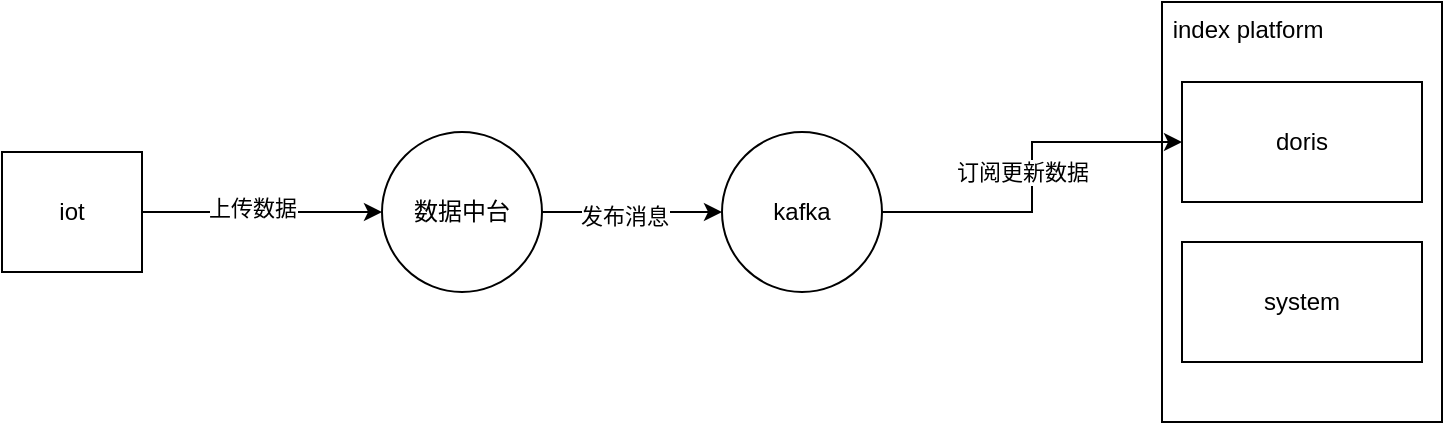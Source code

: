 <mxfile version="24.4.3" type="github">
  <diagram name="第 1 页" id="mlmDdOz77TS027HQn-Yh">
    <mxGraphModel dx="1434" dy="746" grid="1" gridSize="10" guides="1" tooltips="1" connect="1" arrows="1" fold="1" page="1" pageScale="1" pageWidth="827" pageHeight="1169" math="0" shadow="0">
      <root>
        <mxCell id="0" />
        <mxCell id="1" parent="0" />
        <mxCell id="seylh24Hap7znsJnbSdv-3" style="edgeStyle=orthogonalEdgeStyle;rounded=0;orthogonalLoop=1;jettySize=auto;html=1;exitX=1;exitY=0.5;exitDx=0;exitDy=0;entryX=0;entryY=0.5;entryDx=0;entryDy=0;" edge="1" parent="1" source="seylh24Hap7znsJnbSdv-1" target="seylh24Hap7znsJnbSdv-2">
          <mxGeometry relative="1" as="geometry" />
        </mxCell>
        <mxCell id="seylh24Hap7znsJnbSdv-4" value="上传数据" style="edgeLabel;html=1;align=center;verticalAlign=middle;resizable=0;points=[];" vertex="1" connectable="0" parent="seylh24Hap7znsJnbSdv-3">
          <mxGeometry x="-0.237" y="2" relative="1" as="geometry">
            <mxPoint x="9" as="offset" />
          </mxGeometry>
        </mxCell>
        <mxCell id="seylh24Hap7znsJnbSdv-1" value="iot" style="rounded=0;whiteSpace=wrap;html=1;" vertex="1" parent="1">
          <mxGeometry x="20" y="150" width="70" height="60" as="geometry" />
        </mxCell>
        <mxCell id="seylh24Hap7znsJnbSdv-12" style="edgeStyle=orthogonalEdgeStyle;rounded=0;orthogonalLoop=1;jettySize=auto;html=1;exitX=1;exitY=0.5;exitDx=0;exitDy=0;entryX=0;entryY=0.5;entryDx=0;entryDy=0;" edge="1" parent="1" source="seylh24Hap7znsJnbSdv-2" target="seylh24Hap7znsJnbSdv-6">
          <mxGeometry relative="1" as="geometry" />
        </mxCell>
        <mxCell id="seylh24Hap7znsJnbSdv-13" value="发布消息" style="edgeLabel;html=1;align=center;verticalAlign=middle;resizable=0;points=[];" vertex="1" connectable="0" parent="seylh24Hap7znsJnbSdv-12">
          <mxGeometry x="-0.089" y="-2" relative="1" as="geometry">
            <mxPoint as="offset" />
          </mxGeometry>
        </mxCell>
        <mxCell id="seylh24Hap7znsJnbSdv-2" value="数据中台" style="ellipse;whiteSpace=wrap;html=1;aspect=fixed;" vertex="1" parent="1">
          <mxGeometry x="210" y="140" width="80" height="80" as="geometry" />
        </mxCell>
        <mxCell id="seylh24Hap7znsJnbSdv-6" value="kafka" style="ellipse;whiteSpace=wrap;html=1;aspect=fixed;" vertex="1" parent="1">
          <mxGeometry x="380" y="140" width="80" height="80" as="geometry" />
        </mxCell>
        <mxCell id="seylh24Hap7znsJnbSdv-9" value="&amp;nbsp;index platform" style="rounded=0;whiteSpace=wrap;html=1;horizontal=1;align=left;verticalAlign=top;" vertex="1" parent="1">
          <mxGeometry x="600" y="75" width="140" height="210" as="geometry" />
        </mxCell>
        <mxCell id="seylh24Hap7znsJnbSdv-10" value="doris" style="rounded=0;whiteSpace=wrap;html=1;" vertex="1" parent="1">
          <mxGeometry x="610" y="115" width="120" height="60" as="geometry" />
        </mxCell>
        <mxCell id="seylh24Hap7znsJnbSdv-11" value="system" style="rounded=0;whiteSpace=wrap;html=1;" vertex="1" parent="1">
          <mxGeometry x="610" y="195" width="120" height="60" as="geometry" />
        </mxCell>
        <mxCell id="seylh24Hap7znsJnbSdv-16" style="edgeStyle=orthogonalEdgeStyle;rounded=0;orthogonalLoop=1;jettySize=auto;html=1;exitX=1;exitY=0.5;exitDx=0;exitDy=0;entryX=0;entryY=0.5;entryDx=0;entryDy=0;" edge="1" parent="1" source="seylh24Hap7znsJnbSdv-6" target="seylh24Hap7znsJnbSdv-10">
          <mxGeometry relative="1" as="geometry" />
        </mxCell>
        <mxCell id="seylh24Hap7znsJnbSdv-17" value="订阅更新数据" style="edgeLabel;html=1;align=center;verticalAlign=middle;resizable=0;points=[];" vertex="1" connectable="0" parent="seylh24Hap7znsJnbSdv-16">
          <mxGeometry x="-0.438" relative="1" as="geometry">
            <mxPoint x="18" y="-20" as="offset" />
          </mxGeometry>
        </mxCell>
      </root>
    </mxGraphModel>
  </diagram>
</mxfile>

